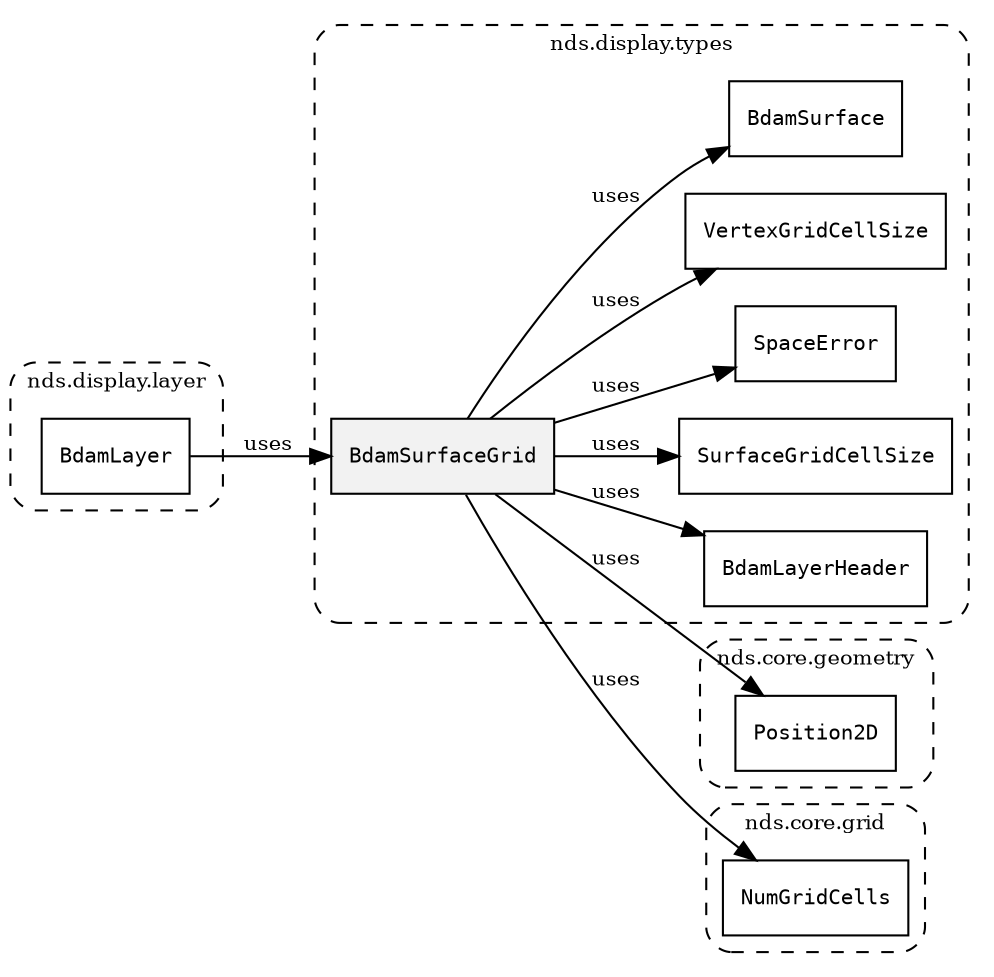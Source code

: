 /**
 * This dot file creates symbol collaboration diagram for BdamSurfaceGrid.
 */
digraph ZSERIO
{
    node [shape=box, fontsize=10];
    rankdir="LR";
    fontsize=10;
    tooltip="BdamSurfaceGrid collaboration diagram";

    subgraph "cluster_nds.display.types"
    {
        style="dashed, rounded";
        label="nds.display.types";
        tooltip="Package nds.display.types";
        href="../../../content/packages/nds.display.types.html#Package-nds-display-types";
        target="_parent";

        "BdamSurfaceGrid" [style="filled", fillcolor="#0000000D", target="_parent", label=<<font face="monospace"><table align="center" border="0" cellspacing="0" cellpadding="0"><tr><td href="../../../content/packages/nds.display.types.html#Structure-BdamSurfaceGrid" title="Structure defined in nds.display.types">BdamSurfaceGrid</td></tr></table></font>>];
        "BdamLayerHeader" [target="_parent", label=<<font face="monospace"><table align="center" border="0" cellspacing="0" cellpadding="0"><tr><td href="../../../content/packages/nds.display.types.html#Structure-BdamLayerHeader" title="Structure defined in nds.display.types">BdamLayerHeader</td></tr></table></font>>];
        "SurfaceGridCellSize" [target="_parent", label=<<font face="monospace"><table align="center" border="0" cellspacing="0" cellpadding="0"><tr><td href="../../../content/packages/nds.display.types.html#Subtype-SurfaceGridCellSize" title="Subtype defined in nds.display.types">SurfaceGridCellSize</td></tr></table></font>>];
        "SpaceError" [target="_parent", label=<<font face="monospace"><table align="center" border="0" cellspacing="0" cellpadding="0"><tr><td href="../../../content/packages/nds.display.types.html#Subtype-SpaceError" title="Subtype defined in nds.display.types">SpaceError</td></tr></table></font>>];
        "VertexGridCellSize" [target="_parent", label=<<font face="monospace"><table align="center" border="0" cellspacing="0" cellpadding="0"><tr><td href="../../../content/packages/nds.display.types.html#Subtype-VertexGridCellSize" title="Subtype defined in nds.display.types">VertexGridCellSize</td></tr></table></font>>];
        "BdamSurface" [target="_parent", label=<<font face="monospace"><table align="center" border="0" cellspacing="0" cellpadding="0"><tr><td href="../../../content/packages/nds.display.types.html#Structure-BdamSurface" title="Structure defined in nds.display.types">BdamSurface</td></tr></table></font>>];
    }

    subgraph "cluster_nds.core.geometry"
    {
        style="dashed, rounded";
        label="nds.core.geometry";
        tooltip="Package nds.core.geometry";
        href="../../../content/packages/nds.core.geometry.html#Package-nds-core-geometry";
        target="_parent";

        "Position2D" [target="_parent", label=<<font face="monospace"><table align="center" border="0" cellspacing="0" cellpadding="0"><tr><td href="../../../content/packages/nds.core.geometry.html#Structure-Position2D" title="Structure defined in nds.core.geometry">Position2D</td></tr></table></font>>];
    }

    subgraph "cluster_nds.core.grid"
    {
        style="dashed, rounded";
        label="nds.core.grid";
        tooltip="Package nds.core.grid";
        href="../../../content/packages/nds.core.grid.html#Package-nds-core-grid";
        target="_parent";

        "NumGridCells" [target="_parent", label=<<font face="monospace"><table align="center" border="0" cellspacing="0" cellpadding="0"><tr><td href="../../../content/packages/nds.core.grid.html#Subtype-NumGridCells" title="Subtype defined in nds.core.grid">NumGridCells</td></tr></table></font>>];
    }

    subgraph "cluster_nds.display.layer"
    {
        style="dashed, rounded";
        label="nds.display.layer";
        tooltip="Package nds.display.layer";
        href="../../../content/packages/nds.display.layer.html#Package-nds-display-layer";
        target="_parent";

        "BdamLayer" [target="_parent", label=<<font face="monospace"><table align="center" border="0" cellspacing="0" cellpadding="0"><tr><td href="../../../content/packages/nds.display.layer.html#Structure-BdamLayer" title="Structure defined in nds.display.layer">BdamLayer</td></tr></table></font>>];
    }

    "BdamSurfaceGrid" -> "BdamLayerHeader" [label="uses", fontsize=10];
    "BdamSurfaceGrid" -> "Position2D" [label="uses", fontsize=10];
    "BdamSurfaceGrid" -> "SurfaceGridCellSize" [label="uses", fontsize=10];
    "BdamSurfaceGrid" -> "NumGridCells" [label="uses", fontsize=10];
    "BdamSurfaceGrid" -> "SpaceError" [label="uses", fontsize=10];
    "BdamSurfaceGrid" -> "VertexGridCellSize" [label="uses", fontsize=10];
    "BdamSurfaceGrid" -> "BdamSurface" [label="uses", fontsize=10];
    "BdamLayer" -> "BdamSurfaceGrid" [label="uses", fontsize=10];
}
